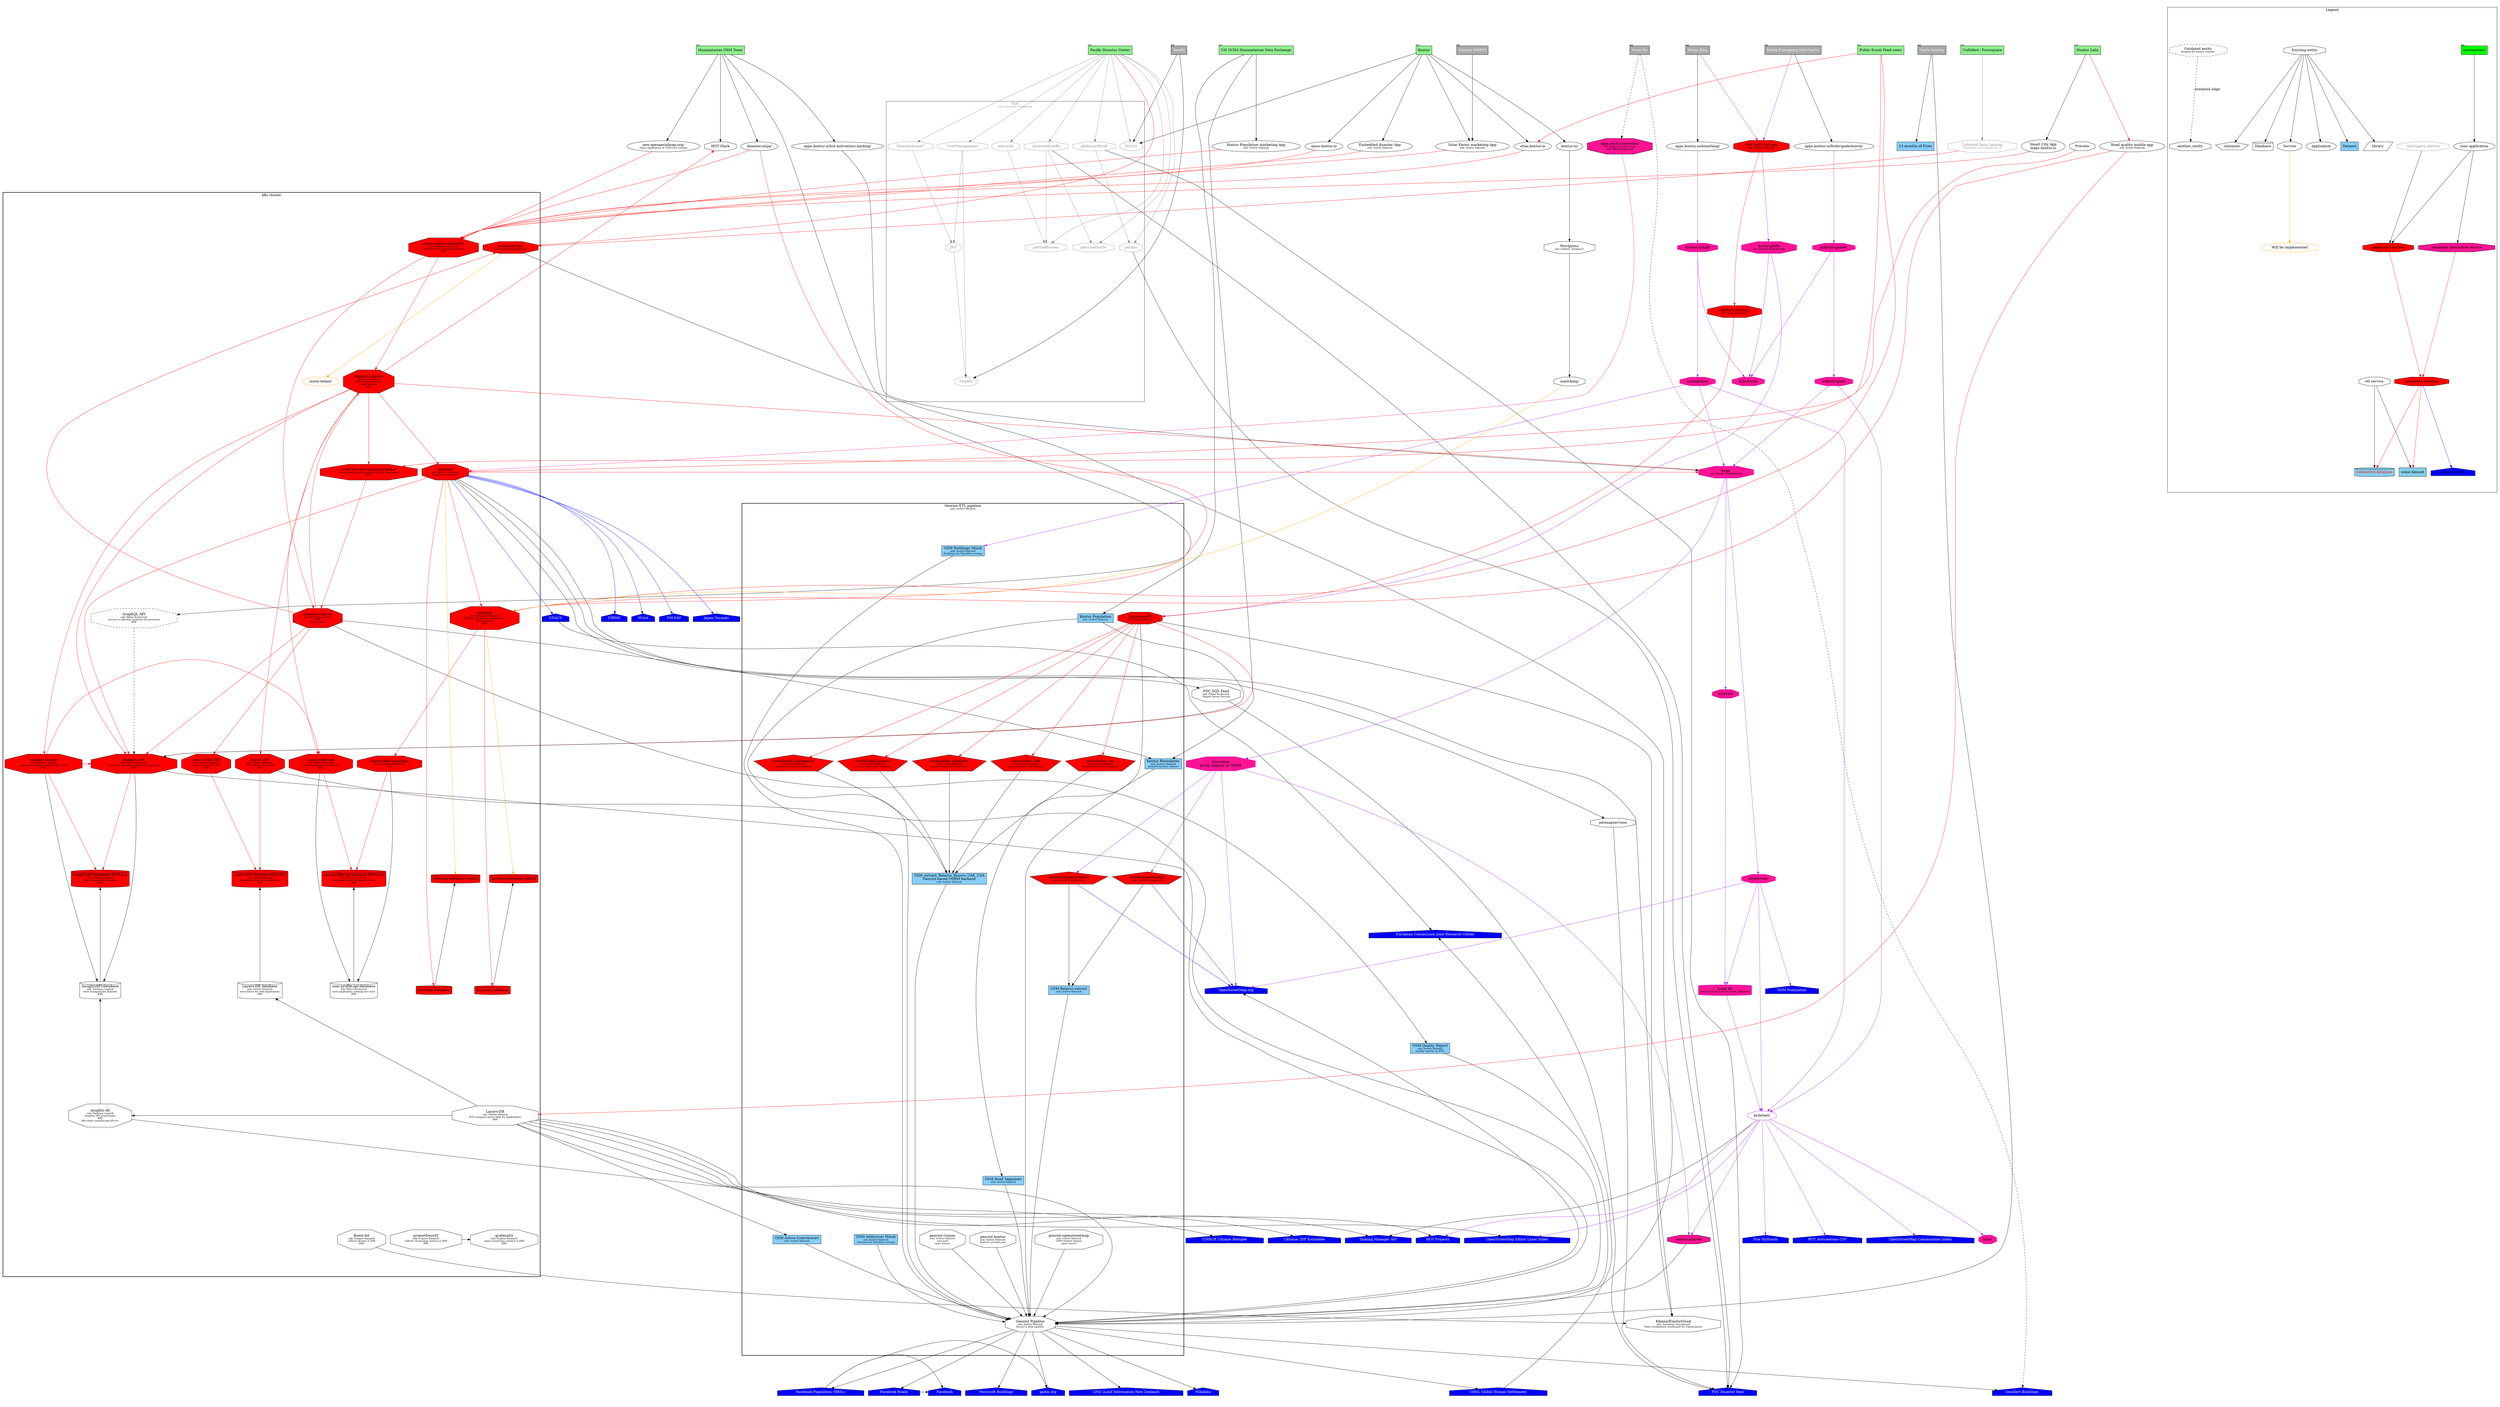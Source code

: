 digraph Platform_services{
    #ratio=auto
    ratio=0.5625
    #ratio=0.7
    #ratio=1.0407 // 1993:1915
    #ratio=1.42
    maxiter=10000
    #compound=true;
    newrank=true
    edge[minlen=1,weight=1]
    node[shape=octagon]
    rankdir=TB // arrows go down

    // customers
    subgraph customers {
      rank=source // topmost always, the source of graph
      node[shape=tab,style=filled,fillcolor=lightgreen]

      subgraph customers_active_commercial {
        HOT           [label="Humanitarian OSM Team",group=hot]
        PDC           [label="Pacific Disaster Center"]
        Kontur        [label="Kontur",group=kontur]
      }

      subgraph customers_active_noncommercial { // active non-commercial engagements
        DonkorLabs    [label="Donkor Labs"]
        HDX           [label="UN OCHA Humanitarian Data Exchange",group=HDX]
        Unfolded      [label="Unfolded / Foursquare",group=Unfolded]
        public_event_feed_users [label="Public Event Feed users"]
      }      

      subgraph customers_inactive { //inactive
        style="dashed"
        node[fontcolor=white,fillcolor=darkgrey]
        Tenefit       [label="Tenefit"]
        DonerKing     [label="Doner King",group=donerking]
        mchs          [label="Minsk Emergency Call Center"]
        cartocatalog  [label="Carto Catalog"] //updated 2021-10-08
        Sunbim                  [label="Sunbim (KREO)"]
        //Vianova [label="Vianova"]
        SwissRe                 [label="Swiss Re"] 
      }
    }


    // user facing
    // external
    subgraph data_providers {

        // grouping is just for better clarity, its not architectural
        node[shape=house,style=filled,fillcolor=blue,fontcolor=white]

        { // floating

          subgraph eventapi_sources {
            firms             [label="FIRMS"] //new
            noaa              [label="NOAA"] //new
            emdat             [label="EM-DAT"] //new
            japantornado      [label="Japan Tornado"] //new??
            gdacs             [label="GDACS"]
          }

          firehydrants      [label="Fire Hydrants"] //new
          taskingmanagerapi [label="Tasking Manager API"] //new

          subgraph data_providers_hot {
            rank = same
            hotactivations     [label="HOT Projects"]
            hotactivationscsv  [label="HOT Activateions CSV"]
          }
          
          subgraph data_providers_osm { 
            //rank = same
            osm                [label="OpenStreetMap.org"]
            osmlayers          [label="OpenStreetMap Editor Layer Index"]
            osmnominatim       [label="OSM Nominatim"]
            osmcommunities     [label="OpenStreetMap Communities Index"]
          }
            
          subgraph data_providers_ukraine { // Ukraine
            // rank = same
            unhcrukrainerefugee [label="UNHCR Ukraine Refugee"]
            idpestimates [label="Ukraine: IDP Estimates"]
          }
            
          jrc                [label="European Commission Joint Research Center"]

        }
  

        { // sinked, bottom-most of the graph
          rank=sink; 


          subgraph data_providers_meta { 
            //rank = same
            facebookpopulation [label="Facebook Population (HRSL)"]
            facebookroads      [label="Facebook Roads"]
            facebook           [label="Facebook"]
          }

            



          { // other
            // rank = same
            msbuildings        [label="Microsoft Buildings"]
            geoalertbuildings  [label="GeoAlert Buildings"]
            ghs                [label="GHSL Global Human Settlement"]
            gadm               [label="gadm.org"]
            linz               [label="LINZ (Land Information New Zealand)"]
            pdcdisasters       [label="PDC Disaster feed"]
            wikidata           [label="Wikidata"]
          }

      }
    }

    "layers-db" -> taskingmanagerapi
    "kcdataetl" -> taskingmanagerapi

    subgraph wilderness {
      osmboundaries[style=filled,fillcolor=deeppink]
    }

    subgraph legacy {
        //label = "KC legacy stack / wilderness"  // not exactly legacy  -- rather everything not in k8s?
        //style=dashed

        node[style=filled,fillcolor=deeppink,group=kclegacy]
        
        {
          node[group=kc]
          kcapi [label=<kcapi<BR /><FONT POINT-SIZE="10">ask: Darafei Praliaskouski</FONT>>,color=purple]
          "kcapi db" [label=<kcapi db<BR /><FONT POINT-SIZE="10">Internal db that stores layers, geocoder</FONT>>,color=purple,shape=cylinder]
          kcdataetl [color=purple]
        }


        { 
          node[group=k2] 
          k2frontend[color=purple]
          k2routing [label=<k2routing<BR />proxy request to OSRM>]
          k2geocoder
          k2etl [color=purple]
          k2layers[color=purple]
        }

        {
          node[group=firebrig]
          kcfirebrigadefe [color=purple, group="firebrig",style=filled,fillcolor=deeppink]
          kcfirebrigade [color=purple, group="firebrig",style=filled,fillcolor=deeppink]
        }

        { 
          node[group=donerking]
          kcdonerkingfe [color=purple,style=filled,fillcolor=deeppink]
          kcdonerking [color=purple,style=filled,fillcolor=deeppink]
        }

    
        { 
          node[group=citysplit]
          kccitysplitfe [label=<kccitysplitfe<BR /><FONT POINT-SIZE="10">ask: Darafei Praliaskouski</FONT>>,color=purple,style=filled,fillcolor=deeppink]
          citysplit [label="platform/city-split"][label=<platform/city-split<BR /><FONT POINT-SIZE="10">ask: Tigran Grigoryan</FONT>>][style=filled,fillcolor=red]
        }
    }
        
    OSM_quality_report [label=<OSM Quality Report<BR /><FONT POINT-SIZE="10">ask: Andrei Valasiuk<BR />quality reports on DN2</FONT>>,shape=rectangle,style=filled,fillcolor=lightskyblue]

    subgraph cluster_legend {
        label="Legend"
        {
            //rank=same;
            //"Partners/users" [shape=tab,style=filled,fillcolor=green]
            //"Data Providers" [shape=house,style=filled,fillcolor=blue]
            "Will be implemented" [color=orange]
            //"Will be removed in the future" [style=filled,fillcolor=purple]
        }

        {
            "user/partner"[shape=tab,style=filled,fillcolor=green]
            "user application"[shape=ellipse]
            "third-party service"[color="#00000075",fontcolor="#00000075"]
            "interactive service"[style=filled,fillcolor=red] 
            "interactive backend"[style=filled,fillcolor=red] 
            "interactive database"[shape=cylinder,style=filled,fillcolor=skyblue,fontcolor=red] 
            "some dataset"[shape=rectangle,style=filled,fillcolor=skyblue] 
            "data provider"[shape=house,style=filled,fillcolor=blue] 
            "etl service"
            "obsoleted interactive service"[style=filled,fillcolor=deeppink] 
            "user/partner"->"user application"
            "user application" -> "interactive service"
            "third-party service" -> "interactive service"
            "user application" -> "obsoleted interactive service"
            "interactive service" -> "interactive backend"[color=red]
            "obsoleted interactive service" -> "interactive backend"[color=red]
            "interactive backend" -> "some dataset"[color=red]
            "interactive backend" -> "interactive database"[color=red]
            "interactive backend" -> "data provider"[color=blue]
            "etl service" -> "some dataset"
            "etl service" -> "interactive database"

        }

        {
            //rank=same;
            "Existing entity" [color=black]
            database [label=<Database>,shape=cylinder,color=black]
            "Existing entity" -> database
            dataset [label=<Dataset>,shape=rectangle,style=filled,fillcolor=lightskyblue,color=black]
            "Existing entity" -> dataset
            service [label=<Service>,shape=octagon,color=black]
            "Existing entity" -> service
            library [label=<library>,shape=parallelogram,color=black]
            "Existing entity" -> library
            container [label=<container>,shape=pentagon,color=black]
            "Existing entity" -> container
            ellipse [label=<application>,shape=ellipse,color=black]
            "Existing entity" -> ellipse
            service -> "Will be implemented"[color=orange]
        }

        {
            outdated [label=<Outdated entity<BR /><FONT POINT-SIZE="10">Keeped for history reasons</FONT>>,style=dashed]
            another_entity [shape=octagon]
            outdated -> another_entity [label="outdated edge",style=dashed]
        }        
    }

    subgraph kontur_infrastructure {

      subgraph cluster_k8s {
          label="k8s cluster"
          style=bold

          subgraph interactive_workloads {

            node[style=filled,fillcolor=red]
         
            subgraph iw_ingress{
              "nginx-ingress-controller" [label=<nginx-ingress-controller<BR /><FONT POINT-SIZE="10">ask: Aliaksandr Kolesen<BR />reverse proxy and load balancer<br/>K8S</FONT>>]

              "disaster-ninja-be" [label=<disaster-ninja-be<BR /><FONT POINT-SIZE="10">Platform backend<BR />ask: Palina Krukovich<BR />Open Source<BR />K8S</FONT>>, 
                                    group=ninja_components]

              keycloak [label=<keykloak<BR /><FONT POINT-SIZE="10">ask: Aliaksandr Kolesen<BR />Identity and access management<BR />Open Source<BR />K8S</FONT>>,
                                      group=users_components]
              

              "disaster-ninja-fe" [label=<disaster-ninja-fe<BR /><FONT POINT-SIZE="10">ask: Viachaslau Kozel<BR />K8S<BR />Open Source</FONT>>,
                                    group=ninja_components]
 
              "basemap tiles"  [label=<basemap tiles<BR /><FONT POINT-SIZE="10">ask: Darafei Praliaskouski</FONT>>] // updated 2024-07-11

              graphqlapi [label=<GraphQL API<BR /><FONT POINT-SIZE="10">ask: Palina Krukovich<BR />service to calculate analytics for geometry<BR />K8S</FONT>>, 
                            style=dashed, fillcolor=white, group=insights_components]

              eventapi [label=<eventapi<BR /><FONT POINT-SIZE="10">ask: Palina Krukovich<BR />disasters events API</FONT>>,
                                      group=events_components]
            }

            subgraph iw_ninja { 
              node[group=ninja_components]
              "event-preview-image-generator" [label=<event-preview-image-generator<BR /><FONT POINT-SIZE="10">Preview generator for platform links integration<BR />K8S</FONT>>]
            }

            subgraph iw_apis {
              rank = same

              subgraph iw_layers {
                node[group=layers_components]
                "layers-tiles-api" [label=<Layers Tiles API<BR /><FONT POINT-SIZE="10">ask: Andrei Valasiuk<BR />tiles API of Layers-DB<BR />K8S</FONT>>]
                "layers-api"       [label=<Layers API<BR /><FONT POINT-SIZE="10">ask: Andrei Valasiuk<BR />OGC-API of Layers-DB<BR />K8S</FONT>>]
              }

              subgraph iw_users {
                node[group=users_components]
                "user-profile-api" [label=<user-profile-api<FONT POINT-SIZE="10"><BR />ask: Palina Krukovich<BR />user management service API<BR />K8S</FONT>>]

                "user-profile-spi-plugin" [label=<user-profile-spi-plugin<FONT POINT-SIZE="10"><BR />ask: Aliaksandr Kolesen<BR />K8S</FONT>>]
              }

              subgraph iw_insights {
                node[group=insights_components]
                insightsapi [label=<Insights API<BR /><FONT POINT-SIZE="10">ask: Palina Krukovich<BR />service to calculate analytics for geometry<BR />K8S</FONT>>]
                "insights-llm-api" [label=<insights-llm-api<BR /><FONT POINT-SIZE="10">ask: Nadzeya Laptsik<BR />service providing analytics from LLM<BR />K8S</FONT>>]
              }

           }

            subgraph iw_databases {
              rank=same
              node[shape=cylinder]
              "layers-db-database-replica" [label=<Layers-DB database REPLICA<BR /><FONT POINT-SIZE="10">ask: Andrei Valasiuk<BR />store layers for web-applications<BR />K8S</FONT>>,
                                      group=layers_components]
              "user-profile-api-database-replica" [label=<user-profile-api-database REPLICA<FONT POINT-SIZE="10"><BR />ask: Palina Krukovich<BR />store application settings for users<BR />K8S</FONT>>,
                                            group=users_components]
              "insightsapi-database-replica" [label=<InsightsAPI-database REPLICA<FONT POINT-SIZE="10"><BR />ask: Nadzeya Laptsik<BR />store hexagonized datasets<BR />K8S</FONT>>,
                                            group=insights_components]
              "eventapi-database-replica"[group=events_components]
              "keycloak-database-replica"[group=users_components]
            }

            // review: is it correct or more complicated? e.g. is epig involved?
            "minio-tenant"[fillcolor=white,color=orange]
            "basemap tiles" -> "minio-tenant"[color=orange]

          } // interactive workloads

          subgraph noninteractive_workloads {
            subgraph nw_observability {
              node[group=observability_components]
              rank=same
              "prometheus02" [label=<prometheus02<BR /><FONT POINT-SIZE="10">ask: Eugene Karpach<BR />collects cluster/app metrics in K8S<BR />K8S</FONT>>]
              "grafana02" [label=<grafana02<BR /><FONT POINT-SIZE="10">ask: Eugene Karpach<BR />main monitoring solution in K8S<BR />K8S</FONT>>]
              "fluent-bit" [label=<fluent-bit<FONT POINT-SIZE="10"><BR />ask: Eugene Karpach<BR />collects all logs in K8S<BR />K8S</FONT>>]
            }

            subgraph nw_etl {
              rank=same
              "insights-db" [label=<insights-db<BR /><FONT POINT-SIZE="10">ask: Nadzeya Laptsik<BR />Insights API orchestrator<BR />K8S<br/>k8s name: insights-api-db-svc</FONT>>,
                              group=insights_components]
              "layers-db" [label=<Layers-DB<BR /><FONT POINT-SIZE="10">ask: Andrei Valasiuk<BR />(ETL) prepare layers data for applications<BR />K8S</FONT>>]
            }

            subgraph nw_databases {
              rank=same
              node[shape=cylinder]
              "layers-db-database" [label=<Layers-DB database<BR /><FONT POINT-SIZE="10">ask: Andrei Valasiuk<BR />store layers for web-applications<BR />K8S</FONT>>,
                                      group=layers_components]
              "user-profile-api-database" [label=<user-profile-api-database<FONT POINT-SIZE="10"><BR />ask: Palina Krukovich<BR />store application settings for users<BR />K8S</FONT>>,
                                            group=users_components]
              "insightsapi-database" [label=<InsightsAPI-database<FONT POINT-SIZE="10"><BR />ask: Nadzeya Laptsik<BR />store hexagonized datasets<BR />K8S</FONT>>,
                                            group=insights_components]
              "eventapi-database"[group=events_components,style=filled,fillcolor=red]
              "keycloak-database"[group=users_components,style=filled,fillcolor=red]
  
            }
          }

          


         subgraph db_replication {
            edge[dir=back]
            "layers-db-database-replica" -> "layers-db-database"
            "user-profile-api-database-replica" -> "user-profile-api-database"
            "insightsapi-database-replica" -> "insightsapi-database"
            "eventapi-database-replica" -> "eventapi-database"
            "keycloak-database-replica" -> "keycloak-database"
         }

         subgraph events_flow {
           eventapi -> "eventapi-database-replica"[color=orange]
           eventapi -> "eventapi-database"[color=red]
         }

         subgraph users_flow {
           keycloak -> "keycloak-database-replica"[color=orange]
           keycloak -> "keycloak-database"[color=red]

           keycloak -> "user-profile-spi-plugin"[color=red]
           "user-profile-api" -> "user-profile-api-database-replica"[color=red]
           "user-profile-api" -> "user-profile-api-database"
           "user-profile-spi-plugin" -> "user-profile-api-database-replica"[color=red]
           "user-profile-spi-plugin" -> "user-profile-api-database"

           eventapi -> keycloak[color=red]
         }

         subgraph layers_flow {
           "layers-api" -> "layers-db-database-replica"[color=red]
           "layers-tiles-api" -> "layers-db-database-replica"[color=red]
           "layers-db-database" -> "layers-db"[dir=back]
         }

         subgraph insights_flow {

          insightsapi -> "insightsapi-database-replica"[color=red]
          insightsapi -> "insightsapi-database" // does it perform writes?
          "insights-llm-api" -> "insightsapi-database-replica"[color=red]
          "insights-llm-api" -> "insightsapi-database"
          "insights-llm-api" -> "user-profile-api"[color=red]
          "insights-llm-api" -> insightsapi[color=red]
          "insightsapi-database" -> "insights-db"[dir=back]
          "insights-db" -> "layers-db"[dir=back]

         }

      }

      subgraph cluster_geocint {
          label=<Geocint ETL pipeline<BR /><FONT POINT-SIZE="10">ask: Andrei Valasiuk</FONT>>
          style=bold

          "geocint-runner" [label=<geocint-runner<BR /><FONT POINT-SIZE="10">ask: Andrei Valasiuk<BR />core part<BR />open source</FONT>>]
          "geocint-openstreetmap" [label=<geocint-openstreetmap<BR /><FONT POINT-SIZE="10">ask: Andrei Valasiuk<BR />OSM-related targets<BR />open source</FONT>>]
          "geocint-kontur" [label=<geocint-kontur<BR /><FONT POINT-SIZE="10">ask: Andrei Valasiuk<BR />Kontur's private part</FONT>>]
          geocint [label=<Geocint Pipeline<BR /><FONT POINT-SIZE="10">ask: Andrei Valasiuk<BR />Kontur's data pipeline</FONT>>]
          isochroneapi [label=<IsochroneAPI<BR /><FONT POINT-SIZE="10">ask: Andrei Valasiuk</FONT>>]

          subgraph geocint_osrm_containers {
              // rank=same
              node[shape=pentagon,style=filled,fillcolor=red]

              osrmemergencyminsk [label=<osrmemergencyminsks<BR /><FONT POINT-SIZE="10">ask: Darafei Praliakouski</FONT>>]
              osrmdistanceminsk [label=<osrmdistanceminsks<BR /><FONT POINT-SIZE="10">ask: Darafei Praliakouski</FONT>>]
              osrmdocker_motobike [label=<osrmdocker_motobike<BR /><FONT POINT-SIZE="10">ask: Andrei Valasiuk<BR />geocint-based osrm backend</FONT>>]
              osrmdocker_foot [label=<osrmdocker_foot<BR /><FONT POINT-SIZE="10">ask: Andrei Valasiuk<BR />geocint-based osrm backend</FONT>>]
              osrmdocker_emergency [label=<osrmdocker_emergency<BR /><FONT POINT-SIZE="10">ask: Andrei Valasiuk<BR />geocint-based osrm backend</FONT>>]
              osrmdocker_bicycle [label=<osrmdocker_bicycle<BR /><FONT POINT-SIZE="10">ask: Andrei Valasiuk<BR />geocint-based osrm backend</FONT>>]
              osrmdocker_car [label=<osrmdocker_car<BR /><FONT POINT-SIZE="10">ask: Andrei Valasiuk<BR />geocint-based osrm backend</FONT>>]
          }

          subgraph geocint_datasets {          
            // rank = same
            node[shape=rectangle,style=filled,fillcolor=lightskyblue]

            subgraph geocint_datasets_global {
              osmroadsegments [label=<OSM Road Segments<BR /><FONT POINT-SIZE="10">ask: Andrei Valasiuk</FONT>>]
              konturpopulation [label=<Kontur Population<BR /><FONT POINT-SIZE="10">ask: Andrei Valasiuk</FONT>>]
              kontur_boundaries [label=<Kontur Boundaries<BR /><FONT POINT-SIZE="10">ask: Andrei Valasiuk<BR />global boundary dataset</FONT>>]
              osmcontributorstiles [label=<OSM Active Contributors<BR /><FONT POINT-SIZE="10">ask: Andrei Valasiuk</FONT>>]
            }
            subgraph geocint_datasets_minsk {
              addressesminsk [label=<OSM Addresses Minsk<BR /><FONT POINT-SIZE="10">ask: Andrei Valasiuk<BR />Adresses for Minskfire routing</FONT>>    ]
              buildingsminsk [label=<OSM Buildings Minsk<BR /><FONT POINT-SIZE="10">ask: Andrei Valasiuk<BR />Buildings for Minskfire routing</FONT>>]
              belarusosmpbf [label=<OSM Belarus extract<BR /><FONT POINT-SIZE="10">ask: Andrei Valasiuk</FONT>>]
              pdsdataset  [label=<OSM_extract_Belarus_Kosovo_UAE_USA<BR />Geocint-based OSRM backend<BR /><FONT POINT-SIZE="10">ask: Andrei Valasiuk</FONT>>]//Area of interest updated 2024-30-01
            }
          }
      } 

    }

    // prevent observability group from being considered 'source', popping whole graph up
    "layers-db" -> "fluent-bit"[style=invis]
    "insights-db" -> "fluent-bit"[style=invis]
    
    //"nginx-ingress-controller" -> graphqlapi[style=invis]

    k2geocoder -> osmnominatim [color=purple]


    "disaster-ninja-fe" -> "basemap tiles"[color=red,constraint=false]
    "basemap tiles" -> geocint

    previewapp -> "event-preview-image-generator"[color=red]

    "disaster-ninja-fe" ->  "disaster-ninja-be"[color=red]
    "disaster-ninja-fe" -> kontur_boundaries
    "disaster-ninja-fe" -> OSM_quality_report
    "disaster-ninja-fe" -> "layers-tiles-api"[color=red]

    "disaster-ninja-be" -> "user-profile-api"[color=red]
    "disaster-ninja-be" -> "event-preview-image-generator"[color=red]
    "event-preview-image-generator" -> "disaster-ninja-fe"[color=red]
    "disaster-ninja-be" -> insightsapi[color=red]
    "disaster-ninja-fe" -> insightsapi[color=red]
    "disaster-ninja-be" -> "insights-llm-api"[color=red]
    graphqlapi -> insightsapi[style=dashed]
    "disaster-ninja-be" -> kcapi[color=red]
    "disaster-ninja-be" -> eventapi[color=red]
    "disaster-ninja-be" -> "layers-api"[color=red]

    "HOT Slack" -> "disaster-ninja-be"[color=red,dir=back] // reversed data flow, push to Slack

    "nginx-ingress-controller" -> "disaster-ninja-fe"[color=red] 
    "nginx-ingress-controller" -> "disaster-ninja-be" [color=red]

    SwissRe -> geoalertbuildings [style=dashed]
    SwissRe -> eventapiprod [style=dashed]



    "layers-db" -> hotactivations
    "layers-db" -> osmcontributorstiles
    "layers-db" -> unhcrukrainerefugee
    "layers-db" -> idpestimates
    "layers-db" -> osmlayers
    

    gdacs -> jrc
    ghs -> jrc
    facebookpopulation -> facebook
    facebookroads -> facebook


    subgraph client_apps {


        subgraph same_ranked_client_apps {
          rank=same;

          {
            node[shape=octagon]
            eventapiprod [label=<apps.kontur.io/events/<BR /><FONT POINT-SIZE="10">API endpoint with events<BR />ask: Palina Krukovich</FONT>>,
                              style=filled,fillcolor=deeppink]

            "Unfolded Data Catalog"[label=<Unfolded Data Catalog/<BR /><FONT POINT-SIZE="10">Third-party, not managed by us</FONT>>,
                                    color="#00000075",
                                    fontcolor="#00000075",
                                    group=Unfolded]
          }

          {
            node[shape=ellipse]

            {
              donerkingapp [label="apps.kontur.io/donerking/",group="donerking"]
              mchsapp [label="apps.kontur.io/firebrigade/minsk/",group="firebrig"]
            }

            {
              konturwebsite [label="kontur.io/",group=konturwebsite]

              atlasapp [label="atlas.kontur.io"]
              oasisapp [label="oasis.kontur.io"]
              previewapp[label="Preview"]
            }

            {
              hotlandingpage [label="apps.kontur.io/hot-activations-landing/",group="hot"]
              "HOT Slack" [group="hot"]
              oam [label=<new.openaerialmap.org/<BR /><FONT POINT-SIZE="10">Demo application of OAM new version</FONT>>,group="hot"]
            }


            {
              roadqualityapp [label=<Road quality mobile app<BR /><FONT POINT-SIZE="10">ask: Andrei Valasiuk</FONT>>,group="donkor"]
              smartcity [label=<Smart City App<BR />maps.kontur.io>,group="donkor"]
            }

            solarfarm [label=<Solar Farms marketing App<BR /><FONT POINT-SIZE="10">ask: Andrei Valasiuk</FONT>>]
            embeddedpop [label=<Kontur Population marketing App<BR /><FONT POINT-SIZE="10">ask: Andrei Valasiuk</FONT>>,group="HDX"]
            embeddeddisaster [label=<Embedded disaster App<BR /><FONT POINT-SIZE="10">ask: Andrei Valasiuk</FONT>>]

          }
        }

        subgraph special_client_app {
          node[shape=ellipse]
          disasterninja [label="disaster.ninja/"]
        }
    }

    Unfolded -> "Unfolded Data Catalog"[color="#00000075"] //updated 2021-10-08

    disasterninja -> keycloak[color=red]
    Sunbim -> solarfarm

    DonkorLabs -> smartcity
    DonkorLabs -> roadqualityapp -> keycloak[color=red]

    roadqualityapp -> "layers-db"[color=red]

    PDC -> "basemap tiles"[color=red] // updated 2024-07-11

    { //// to be removed unless these apps really communicate with disaster.ninja somehow
      //embeddedpop -> disasterninja
      //embeddeddisaster -> disasterninja
      //oam -> disasterninja
      //smartcity -> disasterninja
      //solarfarm -> disasterninja

    }


    {
      edge[color=red]
      embeddedpop -> "nginx-ingress-controller"
      embeddeddisaster -> "nginx-ingress-controller"
      oam -> "nginx-ingress-controller"
      smartcity -> "nginx-ingress-controller"
      solarfarm -> "nginx-ingress-controller"
      disasterninja -> "nginx-ingress-controller"
      atlasapp -> "nginx-ingress-controller"
      oasisapp -> "nginx-ingress-controller"
    }

    public_event_feed_users -> keycloak[color=red]
    public_event_feed_users -> eventapi[color=red]
    public_event_feed_users -> atlasapp[color=red]
    HOT -> disasterninja
    HOT -> hotlandingpage //new
    HOT -> "HOT Slack"
    HOT -> oam
    HOT -> graphqlapi
    Kontur -> solarfarm
    Kontur -> embeddeddisaster
    Kontur -> atlasapp
    Kontur -> oasisapp
    
    "Unfolded Data Catalog" -> "basemap tiles"[color=red] //updated 2021-10-08

    "13 months of Fires" [label=<13 months of Fires>,shape=rectangle,style=filled,fillcolor=lightskyblue]
    cartocatalog -> "13 months of Fires"//updated 2021-10-08
    cartocatalog -> geocint //updated 2021-10-08

    eventapiprod -> eventapi[color=deeppink]
    hotlandingpage -> kcapi //new
    CSTAPP [label=<City Split Tool app<BR /><FONT POINT-SIZE="10">ask: Tigran Grigoryan</FONT>>,style=filled,fillcolor=red]
    mchs -> CSTAPP[color=purple]
    DonerKing -> CSTAPP [color=purple]

    CSTAPP -> citysplit[color=red]
    isochroneapi[style=filled,fillcolor=red]
    citysplit -> isochroneapi[color=red]
    
    konturpopulation -> insightsapi // updated 2021-10-08
    isochroneapi -> insightsapi[color=red] //new
    eventapi -> insightsapi[color=red] //new

    isochroneapi -> osmroadsegments
    osmroadsegments -> geocint
    buildingsminsk -> geocint
    osmcontributorstiles -> geocint
    addressesminsk -> geocint
    insightsapi -> geocint
    belarusosmpbf -> geocint
    pdsdataset -> geocint //updated 2021-10-08
    osrmdocker_foot -> pdsdataset //updated 2021-10-08
    osrmdocker_bicycle -> pdsdataset //updated 2021-10-08
    osrmdocker_car -> pdsdataset //updated 2021-10-08
    osrmdocker_emergency -> pdsdataset //updated 2021-10-08
    osrmdocker_motobike -> pdsdataset //updated 2021-10-08
    isochroneapi -> osrmdocker_foot[color=red]  //updated 2021-10-08
    isochroneapi -> osrmdocker_bicycle[color=red] //updated 2021-10-08
    isochroneapi -> osrmdocker_car[color=red] //updated 2021-10-08
    isochroneapi -> osrmdocker_emergency[color=red] //updated 2021-10-08
    isochroneapi -> osrmdocker_motobike[color=red]   //updated 2021-10-08

    osrmemergencyminsk -> belarusosmpbf
    osrmdistanceminsk -> belarusosmpbf
    konturpopulation -> geocint
    HDX -> konturpopulation
    HDX -> kontur_boundaries
    HDX -> embeddedpop



    "geocint-runner" -> geocint
    "geocint-openstreetmap" -> geocint
    "geocint-kontur" -> geocint
    "layers-api" -> geocint
    geocint -> osm[constraint=false]
    geocint -> facebookpopulation
    facebookpopulation -> gadm
    geocint -> gadm
    geocint -> ghs
    geocint -> facebookroads
    geocint -> msbuildings
    geocint -> geoalertbuildings[constraint=false]
    geocint -> wikidata
    geocint -> linz

    "insights-db" -> geocint // updated 2024-07-16 -- was coming from insightsapi-database, was it a mistake?
    kontur_boundaries -> geocint //updates 2021-10-08
    OSM_quality_report -> geocint //updated 2021-10-08 Sasha Petrov
    osmboundaries -> geocint

    kccitysplitfe -> isochroneapi [color=purple]
    CSTAPP -> kccitysplitfe [color=purple]


    // lets use deeppink for outdated+interactive
    eventapi -> gdacs[color=blue]
    eventapi -> firms[color=blue] //new
    eventapi -> noaa[color=blue] //new
    eventapi -> emdat[color=blue] //new
    eventapi -> japantornado[color=blue] //new
    eventapi -> kcapi[color=red,constraint=false]

  
    DonerKing -> donerkingapp
    donerkingapp -> kcdonerkingfe [color=purple]
    kcdonerkingfe -> kcdonerking [color=purple]
    kcdonerking -> buildingsminsk[color=purple]
    kcdonerking -> kcdataetl [color=purple]


    kcdataetl -> hotactivations [color=purple]
    kcdataetl -> hotactivationscsv [color=purple]
    kcdataetl -> osmcommunities [color=purple]
    kcdataetl -> osmlayers [color=purple]
    kcdataetl -> k2etl [color=purple]
    kcdataetl -> osmboundaries [color=purple]
    kcdataetl -> firehydrants [color=purple]
   
    mchs -> mchsapp
    mchsapp -> kcfirebrigadefe [color=purple]
    kcfirebrigadefe -> kcfirebrigade [color=purple]
    kcfirebrigade -> kcdataetl [color=purple]

    kcapi [color=purple]
    kcdonerking -> kcapi [color=purple]
    kcfirebrigade -> kcapi [color=purple]

    pdcsqs [label=<PDC SQS Feed<BR /><FONT POINT-SIZE="10">ask: Palina Krukovich<BR />Simple Queue Service</FONT>>]
    
    eventapi -> pdcsqs -> pdcdisasters
    eventapi -> pdcmapservices -> pdcdisasters


    kcapi -> k2layers [color=purple]
    k2layers -> "kcapi db" [color=purple]
    k2geocoder -> "kcapi db" [color=purple]
    "kcapi db" -> kcdataetl [color=purple]
    // minskfiredemo <- is no more as of 2024/07/15, kept for reference, could be removed eventually 
    k2routing [color=purple]
    kcapi -> k2routing [color=purple]
    k2routing -> osm [color=purple]
    k2routing -> osrmemergencyminsk [color=purple]
    k2routing -> osmboundaries [color=purple] // accoring to A.Kalenik
    osrmemergencyminsk -> osm[color=blue]
    k2routing -> osrmdistanceminsk [color=purple]
    osrmdistanceminsk -> osm[color=blue]
    k2geocoder [color=purple]
    kcapi -> k2geocoder [color=purple]
    k2geocoder -> osm [color=purple]
    k2geocoder -> kcdataetl [color=purple]
    kcdonerkingfe -> k2frontend [color=purple]
    kcfirebrigadefe -> k2frontend [color=purple]
    kccitysplitfe -> k2frontend [color=purple]

    subgraph cluster_PDC {
        label=<PDC<BR /><FONT POINT-SIZE="10">ask: Anastasia Artyukevich</FONT>>
        style=bold
        color="#00000075"
        fontcolor="#00000075"

        node[color="#00000075",fontcolor="#00000075"]
        edge[color="#00000075"]

        pdcrvaeditorfe        
        pdceventbrieffe        
        pdchazardbrief        
        pdcdas        
        pdctrafficcams 
        DASv4          
        UserManagement
        DisasterAware7
        pdccmdp   
        OrgAPI
        JWT

    }

    {
      edge[color="#00000075"]
      PDC -> pdcrvaeditorfe
      PDC -> pdceventbrieffe
      PDC -> pdchazardbrief
      PDC -> pdcdas
      PDC -> pdctrafficcams
      PDC -> UserManagement         // update 2021-10-8
      PDC -> DisasterAware7 -> JWT -> OrgAPI // update 2021-10-8
      PDC -> DASv4 // update 2021-10-8
      PDC -> pdccmdp -> pdctrafficcams
      pdceventbrieffe -> pdctrafficcams
      pdceventbrieffe -> pdcrvaeditorfe
      pdchazardbrief -> pdcdas
      UserManagement -> OrgAPI // update 2021-10-8
      UserManagement -> JWT
    }

    pdceventbrieffe -> pdcdisasters
    pdchazardbrief -> pdcdisasters
    pdcdas -> pdcdisasters
    Tenefit -> OrgAPI // update 2021-10-8
    Tenefit -> DASv4 // update 2021-10-8
    Kontur -> DASv4 // update 2021-10-8

    subgraph kontur_website_stack {
      wordpress [label=<Wordpress<BR /><FONT POINT-SIZE="10">ask: Aleksey Tarakanov</FONT>>,group=konturwebsite]
      mailchimp [group=konturwebsite]
      Kontur -> konturwebsite -> wordpress -> mailchimp
      mailchimp -> keycloak [color=orange]
    }


    "prometheus02" -> grafana02
    kibana [label=<Kibana/ElasticCloud<BR /><FONT POINT-SIZE="10">ask: Anastasia Artyukevich<BR />Data visualization dashboard for Elasticsearch</FONT>>]
    
    // for clarity we suppress Kontur-kibana/grafana links. Its kind of obvious we use them 
    Kontur -> grafana02[style=invis]
    Kontur -> kibana[style=invis] //updated 2021-10-08
   
    eventapi -> kibana//updated 2021-10-08
    isochroneapi -> kibana//updated 2021-10-08
    "fluent-bit" -> kibana
    

}
